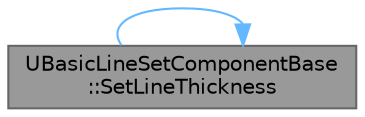 digraph "UBasicLineSetComponentBase::SetLineThickness"
{
 // INTERACTIVE_SVG=YES
 // LATEX_PDF_SIZE
  bgcolor="transparent";
  edge [fontname=Helvetica,fontsize=10,labelfontname=Helvetica,labelfontsize=10];
  node [fontname=Helvetica,fontsize=10,shape=box,height=0.2,width=0.4];
  rankdir="LR";
  Node1 [id="Node000001",label="UBasicLineSetComponentBase\l::SetLineThickness",height=0.2,width=0.4,color="gray40", fillcolor="grey60", style="filled", fontcolor="black",tooltip="Set per line material Line Size/Thickness parameter that is uniform for all lines."];
  Node1 -> Node1 [id="edge1_Node000001_Node000001",color="steelblue1",style="solid",tooltip=" "];
}
